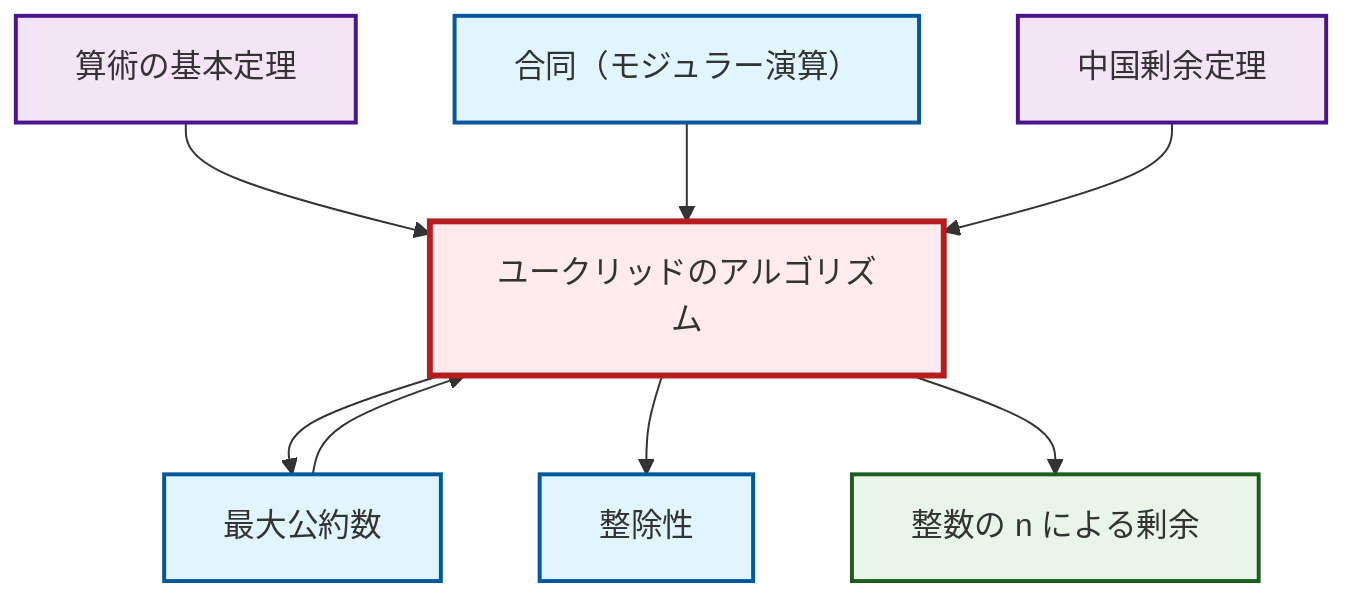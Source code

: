 graph TD
    classDef definition fill:#e1f5fe,stroke:#01579b,stroke-width:2px
    classDef theorem fill:#f3e5f5,stroke:#4a148c,stroke-width:2px
    classDef axiom fill:#fff3e0,stroke:#e65100,stroke-width:2px
    classDef example fill:#e8f5e9,stroke:#1b5e20,stroke-width:2px
    classDef current fill:#ffebee,stroke:#b71c1c,stroke-width:3px
    thm-fundamental-arithmetic["算術の基本定理"]:::theorem
    def-congruence["合同（モジュラー演算）"]:::definition
    thm-chinese-remainder["中国剰余定理"]:::theorem
    def-divisibility["整除性"]:::definition
    ex-quotient-integers-mod-n["整数の n による剰余"]:::example
    def-gcd["最大公約数"]:::definition
    thm-euclidean-algorithm["ユークリッドのアルゴリズム"]:::theorem
    thm-fundamental-arithmetic --> thm-euclidean-algorithm
    thm-euclidean-algorithm --> def-gcd
    def-gcd --> thm-euclidean-algorithm
    thm-euclidean-algorithm --> def-divisibility
    thm-euclidean-algorithm --> ex-quotient-integers-mod-n
    def-congruence --> thm-euclidean-algorithm
    thm-chinese-remainder --> thm-euclidean-algorithm
    class thm-euclidean-algorithm current